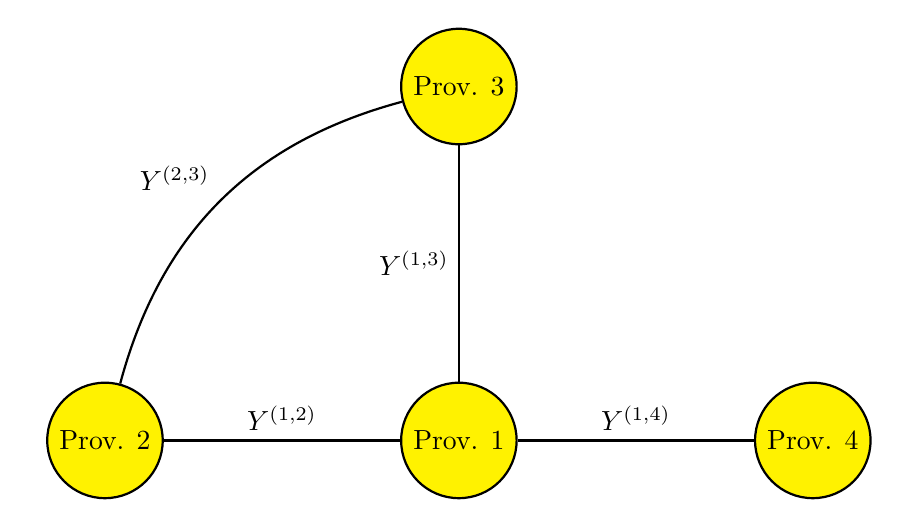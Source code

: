 \tikzstyle{var} = [
draw,circle,
minimum size=10pt]

\tikzstyle{agent} = [
draw, circle,
fill=yellow,
minimum size=10pt]

\begin{tikzpicture}[-, thick]

    \node [agent] (one) {Prov. $1$};
    \node [agent, left = 3cm of one] (two) {Prov. $2$};
    \node [agent, above = 3cm of one] (three) {Prov. $3$};
    \node [agent, right = 3cm of one] (four) {Prov. $4$};


    \path
    (one) edge [] node [above] {$Y^{(1, 2)}$} (two)
    (one) edge [] node [left] {$Y^{(1, 3)}$} (three)
    (one) edge [] node [above] {$Y^{(1, 4)}$} (four)
    (two) edge [bend left] node [above left] {$Y^{(2, 3)}$} (three);

\end{tikzpicture}